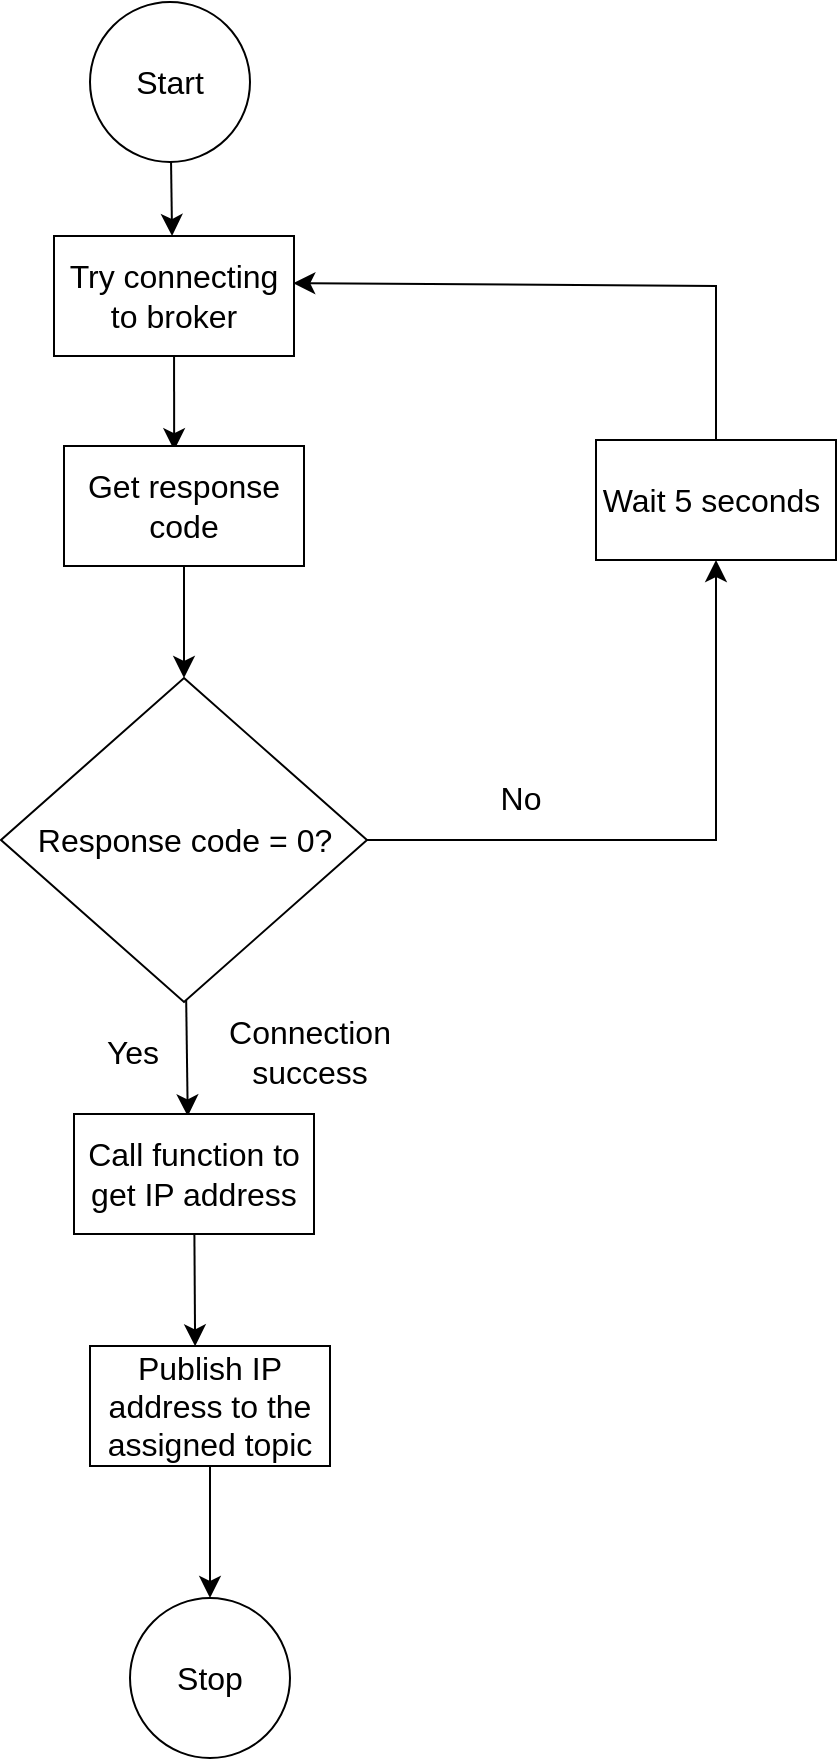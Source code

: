 <mxfile version="21.5.1" type="device">
  <diagram name="Page-1" id="7ceLXQnS9CVugwtVXwPb">
    <mxGraphModel dx="1128" dy="1284" grid="0" gridSize="10" guides="1" tooltips="1" connect="1" arrows="1" fold="1" page="0" pageScale="1" pageWidth="1654" pageHeight="1169" math="0" shadow="0">
      <root>
        <mxCell id="0" />
        <mxCell id="1" parent="0" />
        <mxCell id="bAXiIPGb5taK93DOOkPY-7" style="edgeStyle=none;curved=1;rounded=0;orthogonalLoop=1;jettySize=auto;html=1;fontSize=12;startSize=8;endSize=8;entryX=0.492;entryY=0;entryDx=0;entryDy=0;entryPerimeter=0;" edge="1" parent="1" source="bAXiIPGb5taK93DOOkPY-3" target="bAXiIPGb5taK93DOOkPY-4">
          <mxGeometry relative="1" as="geometry" />
        </mxCell>
        <mxCell id="bAXiIPGb5taK93DOOkPY-3" value="Start" style="ellipse;whiteSpace=wrap;html=1;aspect=fixed;fontSize=16;" vertex="1" parent="1">
          <mxGeometry x="52" y="-105" width="80" height="80" as="geometry" />
        </mxCell>
        <mxCell id="bAXiIPGb5taK93DOOkPY-8" style="edgeStyle=none;curved=1;rounded=0;orthogonalLoop=1;jettySize=auto;html=1;entryX=0.459;entryY=0.035;entryDx=0;entryDy=0;entryPerimeter=0;fontSize=12;startSize=8;endSize=8;" edge="1" parent="1" source="bAXiIPGb5taK93DOOkPY-4" target="bAXiIPGb5taK93DOOkPY-6">
          <mxGeometry relative="1" as="geometry" />
        </mxCell>
        <mxCell id="bAXiIPGb5taK93DOOkPY-4" value="Try connecting to broker" style="rounded=0;whiteSpace=wrap;html=1;fontSize=16;" vertex="1" parent="1">
          <mxGeometry x="34" y="12" width="120" height="60" as="geometry" />
        </mxCell>
        <mxCell id="bAXiIPGb5taK93DOOkPY-12" style="edgeStyle=none;rounded=0;orthogonalLoop=1;jettySize=auto;html=1;entryX=0.5;entryY=1;entryDx=0;entryDy=0;fontSize=12;startSize=8;endSize=8;" edge="1" parent="1" source="bAXiIPGb5taK93DOOkPY-5" target="bAXiIPGb5taK93DOOkPY-11">
          <mxGeometry relative="1" as="geometry">
            <Array as="points">
              <mxPoint x="365" y="314" />
            </Array>
          </mxGeometry>
        </mxCell>
        <mxCell id="bAXiIPGb5taK93DOOkPY-14" style="edgeStyle=none;curved=1;rounded=0;orthogonalLoop=1;jettySize=auto;html=1;fontSize=12;startSize=8;endSize=8;entryX=0.474;entryY=0.019;entryDx=0;entryDy=0;entryPerimeter=0;" edge="1" parent="1" source="bAXiIPGb5taK93DOOkPY-5" target="bAXiIPGb5taK93DOOkPY-10">
          <mxGeometry relative="1" as="geometry" />
        </mxCell>
        <mxCell id="bAXiIPGb5taK93DOOkPY-5" value="Response code = 0?" style="rhombus;whiteSpace=wrap;html=1;fontSize=16;" vertex="1" parent="1">
          <mxGeometry x="7.5" y="233" width="183" height="162" as="geometry" />
        </mxCell>
        <mxCell id="bAXiIPGb5taK93DOOkPY-9" style="edgeStyle=none;curved=1;rounded=0;orthogonalLoop=1;jettySize=auto;html=1;fontSize=12;startSize=8;endSize=8;" edge="1" parent="1" source="bAXiIPGb5taK93DOOkPY-6" target="bAXiIPGb5taK93DOOkPY-5">
          <mxGeometry relative="1" as="geometry" />
        </mxCell>
        <mxCell id="bAXiIPGb5taK93DOOkPY-6" value="Get response code" style="whiteSpace=wrap;html=1;fontSize=16;" vertex="1" parent="1">
          <mxGeometry x="39" y="117" width="120" height="60" as="geometry" />
        </mxCell>
        <mxCell id="bAXiIPGb5taK93DOOkPY-16" style="edgeStyle=none;curved=1;rounded=0;orthogonalLoop=1;jettySize=auto;html=1;entryX=0.438;entryY=0.003;entryDx=0;entryDy=0;fontSize=12;startSize=8;endSize=8;entryPerimeter=0;" edge="1" parent="1" source="bAXiIPGb5taK93DOOkPY-10" target="bAXiIPGb5taK93DOOkPY-15">
          <mxGeometry relative="1" as="geometry" />
        </mxCell>
        <mxCell id="bAXiIPGb5taK93DOOkPY-10" value="Call function to get IP address" style="rounded=0;whiteSpace=wrap;html=1;fontSize=16;" vertex="1" parent="1">
          <mxGeometry x="44" y="451" width="120" height="60" as="geometry" />
        </mxCell>
        <mxCell id="bAXiIPGb5taK93DOOkPY-13" style="edgeStyle=none;rounded=0;orthogonalLoop=1;jettySize=auto;html=1;entryX=0.997;entryY=0.393;entryDx=0;entryDy=0;entryPerimeter=0;fontSize=12;startSize=8;endSize=8;" edge="1" parent="1" source="bAXiIPGb5taK93DOOkPY-11" target="bAXiIPGb5taK93DOOkPY-4">
          <mxGeometry relative="1" as="geometry">
            <Array as="points">
              <mxPoint x="365" y="37" />
            </Array>
          </mxGeometry>
        </mxCell>
        <mxCell id="bAXiIPGb5taK93DOOkPY-11" value="Wait 5 seconds&amp;nbsp;" style="rounded=0;whiteSpace=wrap;html=1;fontSize=16;" vertex="1" parent="1">
          <mxGeometry x="305" y="114" width="120" height="60" as="geometry" />
        </mxCell>
        <mxCell id="bAXiIPGb5taK93DOOkPY-18" style="edgeStyle=none;curved=1;rounded=0;orthogonalLoop=1;jettySize=auto;html=1;entryX=0.5;entryY=0;entryDx=0;entryDy=0;fontSize=12;startSize=8;endSize=8;" edge="1" parent="1" source="bAXiIPGb5taK93DOOkPY-15" target="bAXiIPGb5taK93DOOkPY-17">
          <mxGeometry relative="1" as="geometry" />
        </mxCell>
        <mxCell id="bAXiIPGb5taK93DOOkPY-15" value="Publish IP address to the assigned topic" style="rounded=0;whiteSpace=wrap;html=1;fontSize=16;" vertex="1" parent="1">
          <mxGeometry x="52" y="567" width="120" height="60" as="geometry" />
        </mxCell>
        <mxCell id="bAXiIPGb5taK93DOOkPY-17" value="Stop" style="ellipse;whiteSpace=wrap;html=1;aspect=fixed;fontSize=16;" vertex="1" parent="1">
          <mxGeometry x="72" y="693" width="80" height="80" as="geometry" />
        </mxCell>
        <mxCell id="bAXiIPGb5taK93DOOkPY-19" value="No" style="text;html=1;align=center;verticalAlign=middle;resizable=0;points=[];autosize=1;strokeColor=none;fillColor=none;fontSize=16;" vertex="1" parent="1">
          <mxGeometry x="248" y="277" width="38" height="31" as="geometry" />
        </mxCell>
        <mxCell id="bAXiIPGb5taK93DOOkPY-20" value="Yes" style="text;html=1;align=center;verticalAlign=middle;resizable=0;points=[];autosize=1;strokeColor=none;fillColor=none;fontSize=16;" vertex="1" parent="1">
          <mxGeometry x="51" y="404" width="44" height="31" as="geometry" />
        </mxCell>
        <mxCell id="bAXiIPGb5taK93DOOkPY-21" value="Connection success" style="text;html=1;strokeColor=none;fillColor=none;align=center;verticalAlign=middle;whiteSpace=wrap;rounded=0;fontSize=16;" vertex="1" parent="1">
          <mxGeometry x="132" y="404" width="60" height="31" as="geometry" />
        </mxCell>
      </root>
    </mxGraphModel>
  </diagram>
</mxfile>
